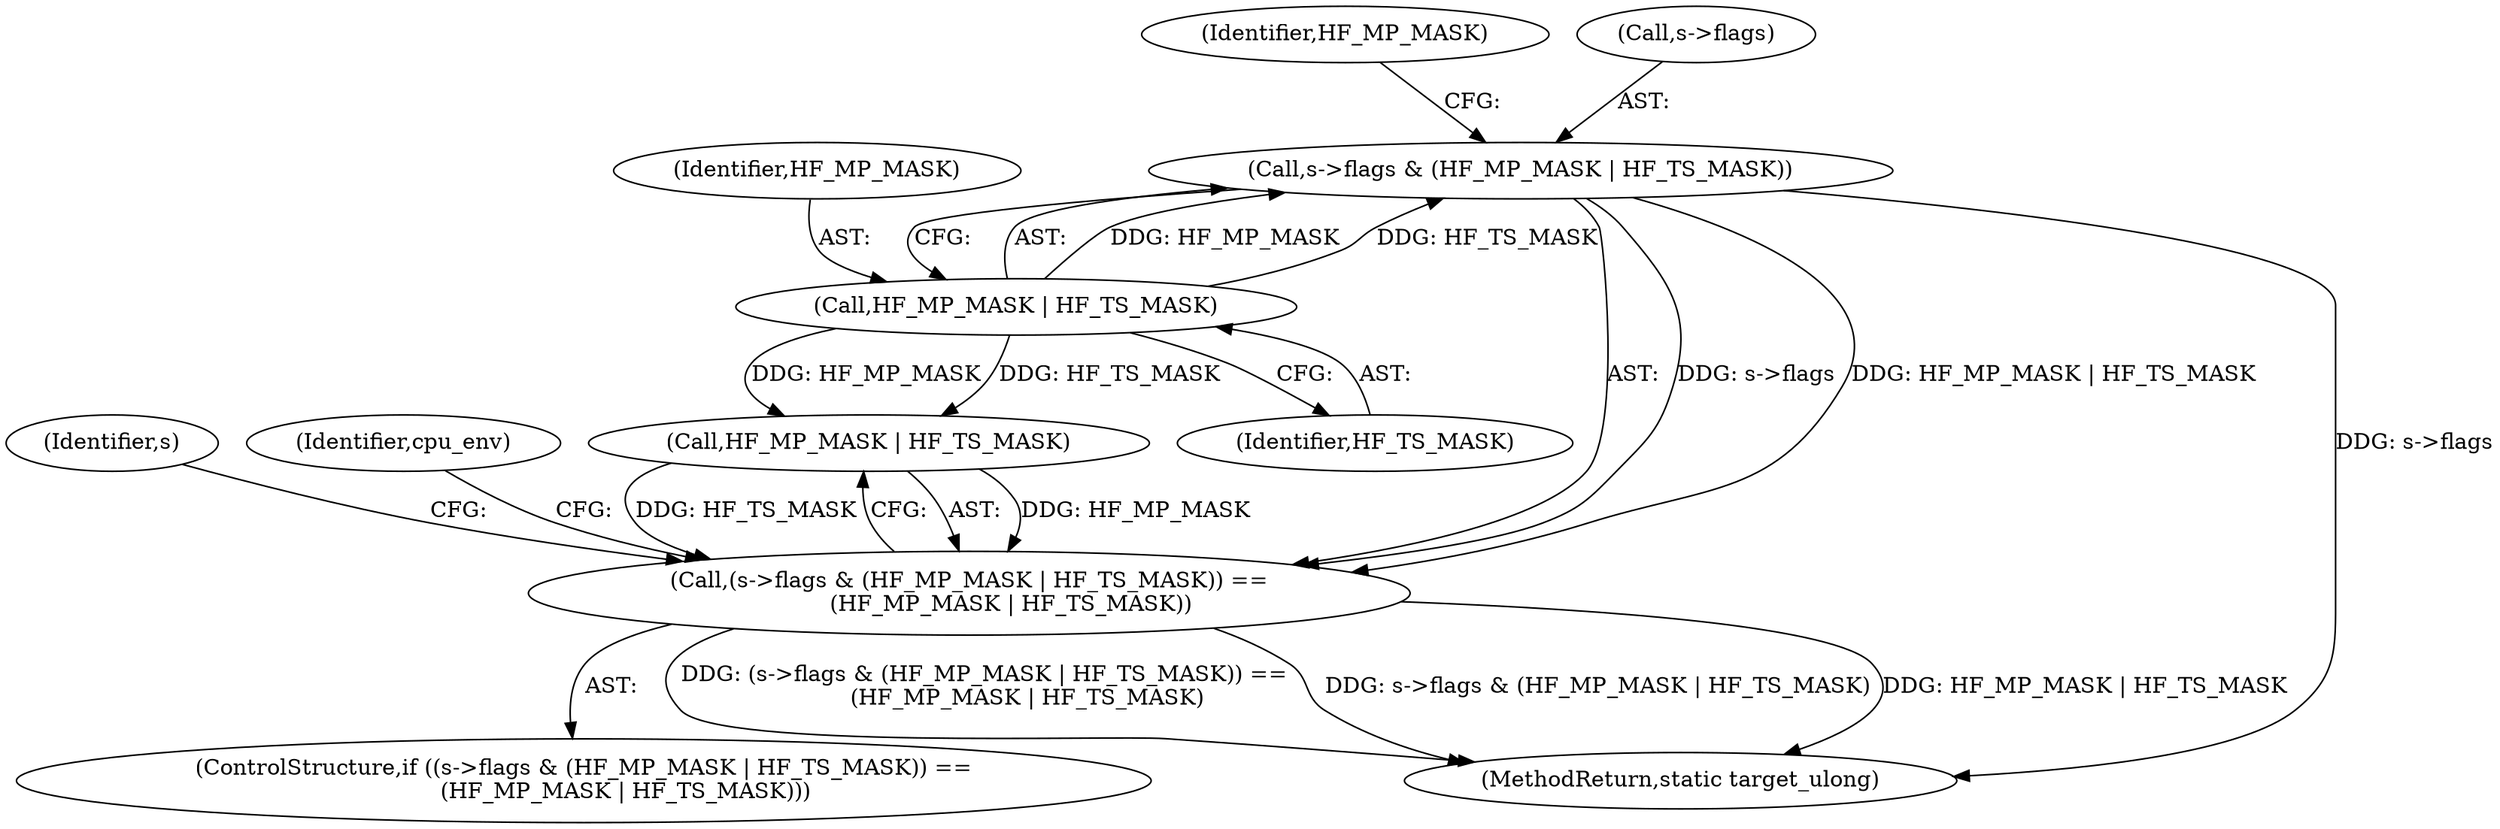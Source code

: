 digraph "0_qemu_30663fd26c0307e414622c7a8607fbc04f92ec14@pointer" {
"1007536" [label="(Call,s->flags & (HF_MP_MASK | HF_TS_MASK))"];
"1007540" [label="(Call,HF_MP_MASK | HF_TS_MASK)"];
"1007535" [label="(Call,(s->flags & (HF_MP_MASK | HF_TS_MASK)) ==\n            (HF_MP_MASK | HF_TS_MASK))"];
"1007534" [label="(ControlStructure,if ((s->flags & (HF_MP_MASK | HF_TS_MASK)) ==\n            (HF_MP_MASK | HF_TS_MASK)))"];
"1011840" [label="(MethodReturn,static target_ulong)"];
"1007548" [label="(Identifier,s)"];
"1007543" [label="(Call,HF_MP_MASK | HF_TS_MASK)"];
"1007535" [label="(Call,(s->flags & (HF_MP_MASK | HF_TS_MASK)) ==\n            (HF_MP_MASK | HF_TS_MASK))"];
"1007540" [label="(Call,HF_MP_MASK | HF_TS_MASK)"];
"1007541" [label="(Identifier,HF_MP_MASK)"];
"1007536" [label="(Call,s->flags & (HF_MP_MASK | HF_TS_MASK))"];
"1007558" [label="(Identifier,cpu_env)"];
"1007542" [label="(Identifier,HF_TS_MASK)"];
"1007544" [label="(Identifier,HF_MP_MASK)"];
"1007537" [label="(Call,s->flags)"];
"1007536" -> "1007535"  [label="AST: "];
"1007536" -> "1007540"  [label="CFG: "];
"1007537" -> "1007536"  [label="AST: "];
"1007540" -> "1007536"  [label="AST: "];
"1007544" -> "1007536"  [label="CFG: "];
"1007536" -> "1011840"  [label="DDG: s->flags"];
"1007536" -> "1007535"  [label="DDG: s->flags"];
"1007536" -> "1007535"  [label="DDG: HF_MP_MASK | HF_TS_MASK"];
"1007540" -> "1007536"  [label="DDG: HF_MP_MASK"];
"1007540" -> "1007536"  [label="DDG: HF_TS_MASK"];
"1007540" -> "1007542"  [label="CFG: "];
"1007541" -> "1007540"  [label="AST: "];
"1007542" -> "1007540"  [label="AST: "];
"1007540" -> "1007543"  [label="DDG: HF_MP_MASK"];
"1007540" -> "1007543"  [label="DDG: HF_TS_MASK"];
"1007535" -> "1007534"  [label="AST: "];
"1007535" -> "1007543"  [label="CFG: "];
"1007543" -> "1007535"  [label="AST: "];
"1007548" -> "1007535"  [label="CFG: "];
"1007558" -> "1007535"  [label="CFG: "];
"1007535" -> "1011840"  [label="DDG: (s->flags & (HF_MP_MASK | HF_TS_MASK)) ==\n            (HF_MP_MASK | HF_TS_MASK)"];
"1007535" -> "1011840"  [label="DDG: s->flags & (HF_MP_MASK | HF_TS_MASK)"];
"1007535" -> "1011840"  [label="DDG: HF_MP_MASK | HF_TS_MASK"];
"1007543" -> "1007535"  [label="DDG: HF_MP_MASK"];
"1007543" -> "1007535"  [label="DDG: HF_TS_MASK"];
}
